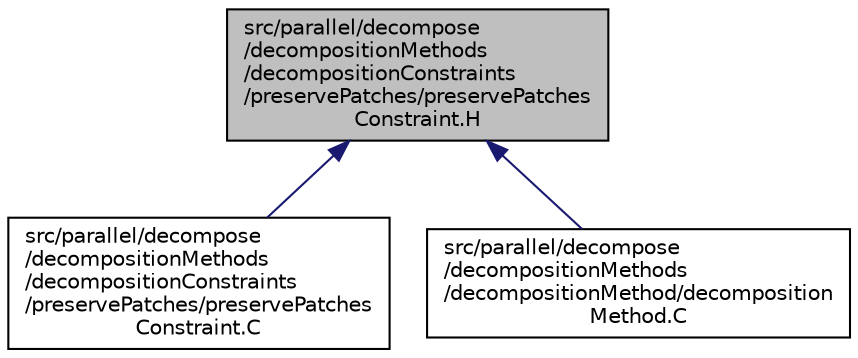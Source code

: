 digraph "src/parallel/decompose/decompositionMethods/decompositionConstraints/preservePatches/preservePatchesConstraint.H"
{
  bgcolor="transparent";
  edge [fontname="Helvetica",fontsize="10",labelfontname="Helvetica",labelfontsize="10"];
  node [fontname="Helvetica",fontsize="10",shape=record];
  Node103 [label="src/parallel/decompose\l/decompositionMethods\l/decompositionConstraints\l/preservePatches/preservePatches\lConstraint.H",height=0.2,width=0.4,color="black", fillcolor="grey75", style="filled", fontcolor="black"];
  Node103 -> Node104 [dir="back",color="midnightblue",fontsize="10",style="solid",fontname="Helvetica"];
  Node104 [label="src/parallel/decompose\l/decompositionMethods\l/decompositionConstraints\l/preservePatches/preservePatches\lConstraint.C",height=0.2,width=0.4,color="black",URL="$a13862.html"];
  Node103 -> Node105 [dir="back",color="midnightblue",fontsize="10",style="solid",fontname="Helvetica"];
  Node105 [label="src/parallel/decompose\l/decompositionMethods\l/decompositionMethod/decomposition\lMethod.C",height=0.2,width=0.4,color="black",URL="$a13880.html"];
}
